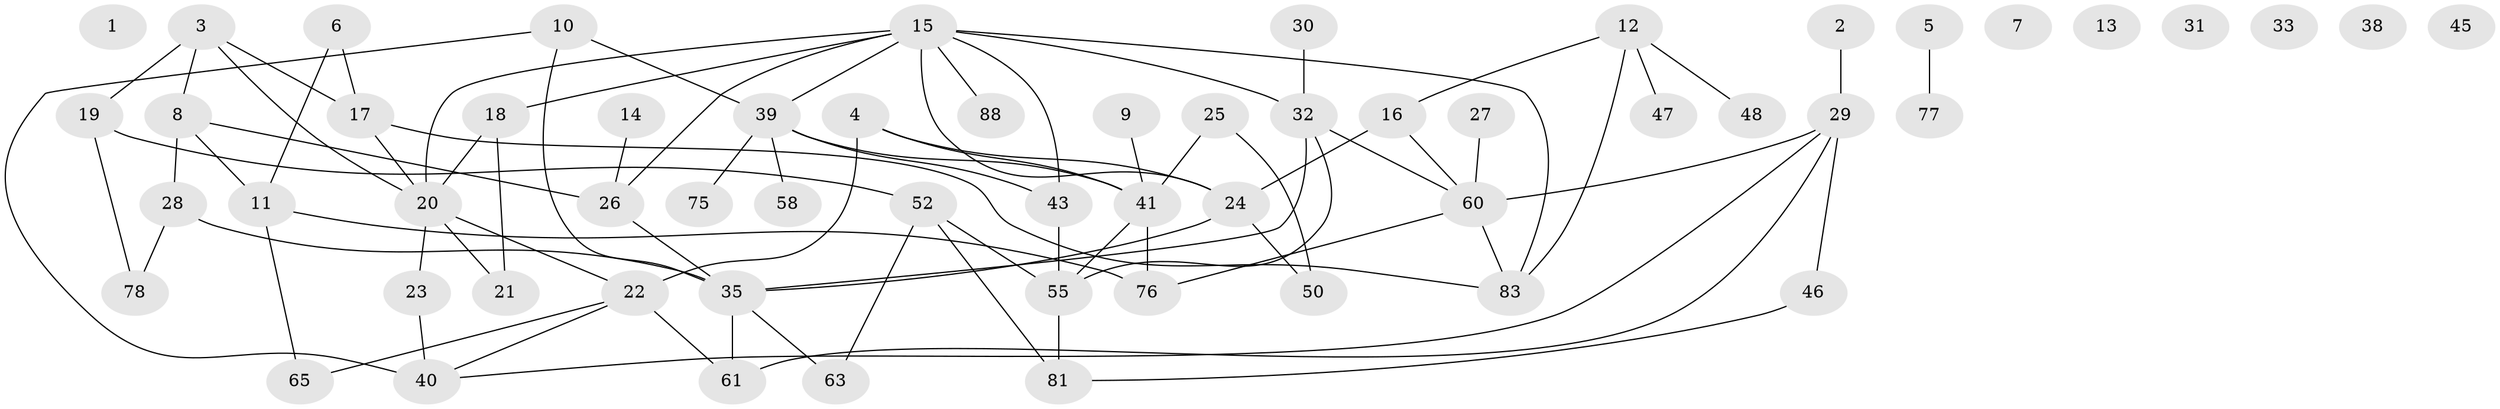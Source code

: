 // Generated by graph-tools (version 1.1) at 2025/23/03/03/25 07:23:24]
// undirected, 58 vertices, 81 edges
graph export_dot {
graph [start="1"]
  node [color=gray90,style=filled];
  1;
  2;
  3 [super="+73"];
  4;
  5;
  6 [super="+53"];
  7;
  8 [super="+68"];
  9;
  10 [super="+89"];
  11 [super="+57"];
  12 [super="+54"];
  13;
  14;
  15 [super="+59"];
  16;
  17 [super="+74"];
  18 [super="+72"];
  19;
  20 [super="+36"];
  21 [super="+82"];
  22 [super="+44"];
  23;
  24 [super="+79"];
  25 [super="+80"];
  26 [super="+42"];
  27;
  28 [super="+66"];
  29 [super="+34"];
  30 [super="+70"];
  31;
  32 [super="+62"];
  33 [super="+37"];
  35 [super="+86"];
  38;
  39 [super="+51"];
  40 [super="+69"];
  41 [super="+49"];
  43 [super="+71"];
  45;
  46 [super="+67"];
  47;
  48;
  50;
  52 [super="+56"];
  55 [super="+84"];
  58;
  60 [super="+64"];
  61;
  63;
  65 [super="+85"];
  75 [super="+87"];
  76;
  77;
  78;
  81;
  83;
  88;
  2 -- 29;
  3 -- 8;
  3 -- 17;
  3 -- 19;
  3 -- 20;
  4 -- 22 [weight=2];
  4 -- 24;
  4 -- 41;
  5 -- 77;
  6 -- 17;
  6 -- 11;
  8 -- 26;
  8 -- 11 [weight=2];
  8 -- 28;
  9 -- 41;
  10 -- 35;
  10 -- 40;
  10 -- 39;
  11 -- 65;
  11 -- 76;
  12 -- 16;
  12 -- 48;
  12 -- 83;
  12 -- 47;
  14 -- 26;
  15 -- 43;
  15 -- 88;
  15 -- 83;
  15 -- 20;
  15 -- 39;
  15 -- 24;
  15 -- 26;
  15 -- 32;
  15 -- 18;
  16 -- 24;
  16 -- 60;
  17 -- 20;
  17 -- 83;
  18 -- 20 [weight=2];
  18 -- 21;
  19 -- 52;
  19 -- 78;
  20 -- 23;
  20 -- 21;
  20 -- 22;
  22 -- 65;
  22 -- 61;
  22 -- 40;
  23 -- 40;
  24 -- 50;
  24 -- 35;
  25 -- 50;
  25 -- 41;
  26 -- 35;
  27 -- 60;
  28 -- 78;
  28 -- 35;
  29 -- 46;
  29 -- 61;
  29 -- 40;
  29 -- 60;
  30 -- 32;
  32 -- 35;
  32 -- 55;
  32 -- 60;
  35 -- 61;
  35 -- 63;
  39 -- 41;
  39 -- 58;
  39 -- 75;
  39 -- 43;
  41 -- 76;
  41 -- 55;
  43 -- 55;
  46 -- 81;
  52 -- 63;
  52 -- 81;
  52 -- 55;
  55 -- 81;
  60 -- 76;
  60 -- 83;
}
